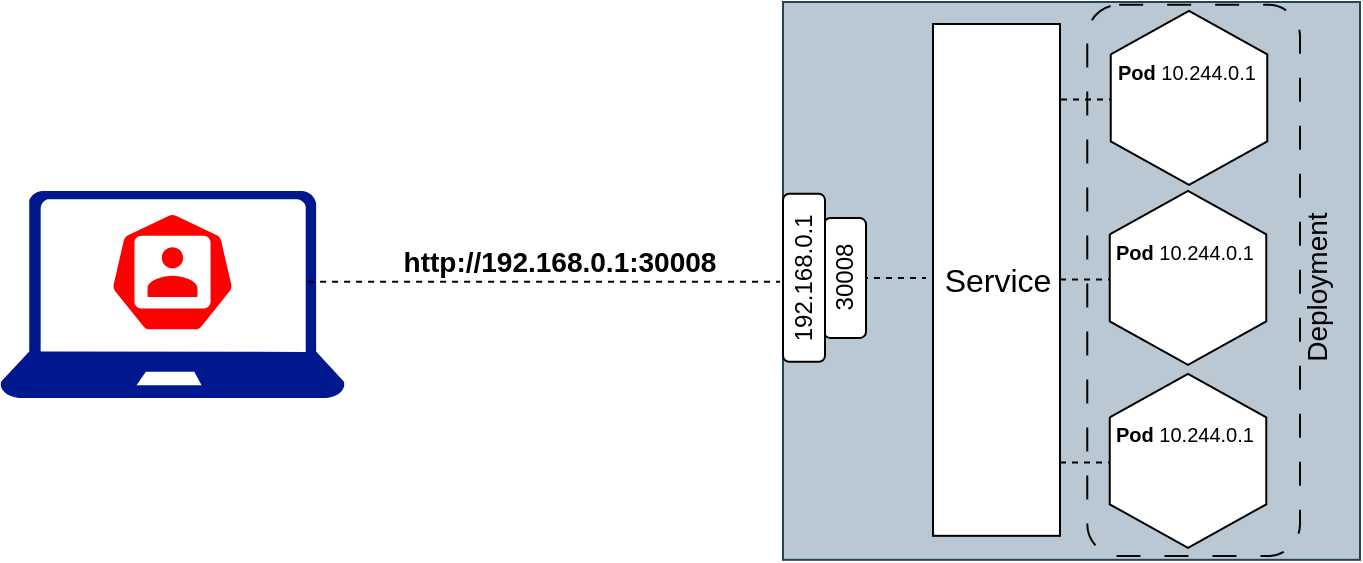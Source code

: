<mxfile version="23.0.1" type="github">
  <diagram name="Page-1" id="ux_PUUvleqaBWZlEBw-f">
    <mxGraphModel dx="1061" dy="1878" grid="1" gridSize="10" guides="1" tooltips="1" connect="1" arrows="1" fold="1" page="1" pageScale="1" pageWidth="850" pageHeight="1100" math="0" shadow="0">
      <root>
        <mxCell id="0" />
        <mxCell id="1" parent="0" />
        <mxCell id="RruQv3TNjF2r6rg1G-1i-1" value="" style="sketch=0;html=1;dashed=0;whitespace=wrap;fillColor=#FF0000;strokeColor=#ffffff;points=[[0.005,0.63,0],[0.1,0.2,0],[0.9,0.2,0],[0.5,0,0],[0.995,0.63,0],[0.72,0.99,0],[0.5,1,0],[0.28,0.99,0]];verticalLabelPosition=bottom;align=center;verticalAlign=top;shape=mxgraph.kubernetes.icon;prIcon=user;spacing=-4;" parent="1" vertex="1">
          <mxGeometry x="124.53" y="-915.4" width="63.44" height="60.9" as="geometry" />
        </mxCell>
        <mxCell id="RruQv3TNjF2r6rg1G-1i-11" value="" style="sketch=0;aspect=fixed;pointerEvents=1;shadow=0;dashed=0;html=1;strokeColor=none;labelPosition=center;verticalLabelPosition=bottom;verticalAlign=top;align=center;fillColor=#00188D;shape=mxgraph.azure.laptop" parent="1" vertex="1">
          <mxGeometry x="70" y="-925.5" width="172.5" height="103.5" as="geometry" />
        </mxCell>
        <mxCell id="pP3D3UpvlZL9q_hh4rRk-4" value="" style="rounded=0;whiteSpace=wrap;html=1;fillColor=#bac8d3;strokeColor=#23445d;" parent="1" vertex="1">
          <mxGeometry x="461.5" y="-1020" width="288.5" height="278.91" as="geometry" />
        </mxCell>
        <mxCell id="pP3D3UpvlZL9q_hh4rRk-16" value="" style="endArrow=none;html=1;rounded=0;exitX=0.5;exitY=1;exitDx=0;exitDy=0;entryX=0;entryY=1;entryDx=0;entryDy=0;dashed=1;" parent="1" edge="1">
          <mxGeometry width="50" height="50" relative="1" as="geometry">
            <mxPoint x="600.5" y="-971.22" as="sourcePoint" />
            <mxPoint x="685.95" y="-971.22" as="targetPoint" />
          </mxGeometry>
        </mxCell>
        <mxCell id="pP3D3UpvlZL9q_hh4rRk-21" value="" style="endArrow=none;dashed=1;html=1;rounded=0;" parent="1" edge="1">
          <mxGeometry width="50" height="50" relative="1" as="geometry">
            <mxPoint x="350" y="-880.09" as="sourcePoint" />
            <mxPoint x="460" y="-880.09" as="targetPoint" />
          </mxGeometry>
        </mxCell>
        <mxCell id="pP3D3UpvlZL9q_hh4rRk-25" value="" style="endArrow=none;dashed=1;html=1;rounded=0;" parent="1" edge="1">
          <mxGeometry width="50" height="50" relative="1" as="geometry">
            <mxPoint x="483" y="-882" as="sourcePoint" />
            <mxPoint x="533" y="-882" as="targetPoint" />
          </mxGeometry>
        </mxCell>
        <mxCell id="pP3D3UpvlZL9q_hh4rRk-33" value="" style="endArrow=none;dashed=1;html=1;rounded=0;exitX=1.009;exitY=0.503;exitDx=0;exitDy=0;exitPerimeter=0;" parent="1" edge="1">
          <mxGeometry width="50" height="50" relative="1" as="geometry">
            <mxPoint x="224.053" y="-880.14" as="sourcePoint" />
            <mxPoint x="350" y="-880.09" as="targetPoint" />
          </mxGeometry>
        </mxCell>
        <mxCell id="pP3D3UpvlZL9q_hh4rRk-19" value="30008" style="rounded=1;whiteSpace=wrap;html=1;rotation=-90;" parent="1" vertex="1">
          <mxGeometry x="462.5" y="-892.5" width="60" height="21" as="geometry" />
        </mxCell>
        <mxCell id="pP3D3UpvlZL9q_hh4rRk-36" value="192.168.0.1" style="rounded=1;whiteSpace=wrap;html=1;rotation=-90;" parent="1" vertex="1">
          <mxGeometry x="430" y="-892.59" width="84" height="21" as="geometry" />
        </mxCell>
        <mxCell id="pP3D3UpvlZL9q_hh4rRk-8" value="&lt;font style=&quot;font-size: 16px;&quot;&gt;Service&lt;/font&gt;" style="rounded=0;whiteSpace=wrap;html=1;" parent="1" vertex="1">
          <mxGeometry x="536.5" y="-1009" width="63.5" height="255.91" as="geometry" />
        </mxCell>
        <mxCell id="pP3D3UpvlZL9q_hh4rRk-6" value="" style="verticalLabelPosition=bottom;verticalAlign=top;html=1;shape=mxgraph.basic.polygon;polyCoords=[[0,0.25],[0.5,0],[1,0.25],[1,0.75],[0.5,1],[0,0.75],[0,0.25]];polyline=1;fillColor=default;perimeter=rectanglePerimeter;" parent="1" vertex="1">
          <mxGeometry x="625.38" y="-1015.59" width="78.25" height="87" as="geometry" />
        </mxCell>
        <mxCell id="pP3D3UpvlZL9q_hh4rRk-7" value="&lt;font style=&quot;font-size: 10px;&quot;&gt;&lt;b style=&quot;border-color: var(--border-color); text-align: center;&quot;&gt;Pod&amp;nbsp;&lt;/b&gt;&lt;span style=&quot;border-color: var(--border-color); text-align: center;&quot;&gt;10.244.0.1&lt;/span&gt;&lt;/font&gt;" style="text;whiteSpace=wrap;html=1;rotation=0;" parent="1" vertex="1">
          <mxGeometry x="626.95" y="-999.4" width="71.12" height="28" as="geometry" />
        </mxCell>
        <mxCell id="lmyOfEDprMvOEez0UIYF-1" value="&lt;b&gt;&lt;font style=&quot;font-size: 14px;&quot;&gt;http://192.168.0.1:30008&lt;/font&gt;&lt;/b&gt;" style="text;html=1;strokeColor=none;fillColor=none;align=center;verticalAlign=middle;whiteSpace=wrap;rounded=0;" parent="1" vertex="1">
          <mxGeometry x="270" y="-904.59" width="160" height="30" as="geometry" />
        </mxCell>
        <mxCell id="lmyOfEDprMvOEez0UIYF-3" value="" style="endArrow=none;html=1;rounded=0;exitX=0.5;exitY=1;exitDx=0;exitDy=0;entryX=0;entryY=1;entryDx=0;entryDy=0;dashed=1;" parent="1" edge="1">
          <mxGeometry width="50" height="50" relative="1" as="geometry">
            <mxPoint x="600" y="-881.22" as="sourcePoint" />
            <mxPoint x="685.45" y="-881.22" as="targetPoint" />
          </mxGeometry>
        </mxCell>
        <mxCell id="lmyOfEDprMvOEez0UIYF-4" value="" style="verticalLabelPosition=bottom;verticalAlign=top;html=1;shape=mxgraph.basic.polygon;polyCoords=[[0,0.25],[0.5,0],[1,0.25],[1,0.75],[0.5,1],[0,0.75],[0,0.25]];polyline=1;fillColor=default;perimeter=rectanglePerimeter;" parent="1" vertex="1">
          <mxGeometry x="624.88" y="-925.59" width="78.25" height="87" as="geometry" />
        </mxCell>
        <mxCell id="lmyOfEDprMvOEez0UIYF-5" value="&lt;font style=&quot;font-size: 10px;&quot;&gt;&lt;b style=&quot;border-color: var(--border-color); text-align: center;&quot;&gt;Pod&amp;nbsp;&lt;/b&gt;&lt;span style=&quot;border-color: var(--border-color); text-align: center;&quot;&gt;10.244.0.1&lt;/span&gt;&lt;/font&gt;" style="text;whiteSpace=wrap;html=1;rotation=0;" parent="1" vertex="1">
          <mxGeometry x="626.45" y="-909.4" width="71.12" height="28" as="geometry" />
        </mxCell>
        <mxCell id="lmyOfEDprMvOEez0UIYF-6" value="" style="endArrow=none;html=1;rounded=0;exitX=0.5;exitY=1;exitDx=0;exitDy=0;entryX=0;entryY=1;entryDx=0;entryDy=0;dashed=1;" parent="1" edge="1">
          <mxGeometry width="50" height="50" relative="1" as="geometry">
            <mxPoint x="600" y="-789.72" as="sourcePoint" />
            <mxPoint x="685.45" y="-789.72" as="targetPoint" />
          </mxGeometry>
        </mxCell>
        <mxCell id="lmyOfEDprMvOEez0UIYF-7" value="" style="verticalLabelPosition=bottom;verticalAlign=top;html=1;shape=mxgraph.basic.polygon;polyCoords=[[0,0.25],[0.5,0],[1,0.25],[1,0.75],[0.5,1],[0,0.75],[0,0.25]];polyline=1;fillColor=default;perimeter=rectanglePerimeter;" parent="1" vertex="1">
          <mxGeometry x="624.88" y="-834.09" width="78.25" height="87" as="geometry" />
        </mxCell>
        <mxCell id="lmyOfEDprMvOEez0UIYF-8" value="&lt;font style=&quot;font-size: 10px;&quot;&gt;&lt;b style=&quot;border-color: var(--border-color); text-align: center;&quot;&gt;Pod&amp;nbsp;&lt;/b&gt;&lt;span style=&quot;border-color: var(--border-color); text-align: center;&quot;&gt;10.244.0.1&lt;/span&gt;&lt;/font&gt;" style="text;whiteSpace=wrap;html=1;rotation=0;" parent="1" vertex="1">
          <mxGeometry x="626.45" y="-817.9" width="71.12" height="28" as="geometry" />
        </mxCell>
        <mxCell id="lmyOfEDprMvOEez0UIYF-21" value="" style="rounded=1;whiteSpace=wrap;html=1;fillColor=none;strokeColor=#050502;dashed=1;dashPattern=12 12;" parent="1" vertex="1">
          <mxGeometry x="613.63" y="-1018.59" width="106.37" height="275.59" as="geometry" />
        </mxCell>
        <mxCell id="lmyOfEDprMvOEez0UIYF-22" value="&lt;font style=&quot;font-size: 14px;&quot;&gt;Deployment&lt;/font&gt;" style="text;html=1;strokeColor=none;fillColor=none;align=center;verticalAlign=middle;whiteSpace=wrap;rounded=0;rotation=-90;" parent="1" vertex="1">
          <mxGeometry x="698.07" y="-892.5" width="60" height="30" as="geometry" />
        </mxCell>
      </root>
    </mxGraphModel>
  </diagram>
</mxfile>
